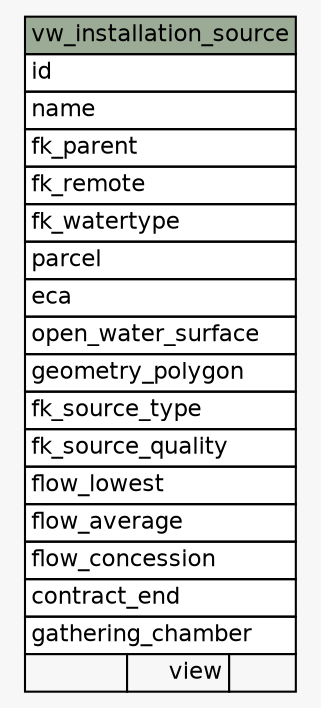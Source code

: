 // dot 2.38.0 on Linux 4.8.0-42-generic
// SchemaSpy rev 590
digraph "vw_installation_source" {
  graph [
    rankdir="RL"
    bgcolor="#f7f7f7"
    nodesep="0.18"
    ranksep="0.46"
    fontname="Helvetica"
    fontsize="11"
  ];
  node [
    fontname="Helvetica"
    fontsize="11"
    shape="plaintext"
  ];
  edge [
    arrowsize="0.8"
  ];
  "vw_installation_source" [
    label=<
    <TABLE BORDER="0" CELLBORDER="1" CELLSPACING="0" BGCOLOR="#ffffff">
      <TR><TD COLSPAN="3" BGCOLOR="#9bab96" ALIGN="CENTER">vw_installation_source</TD></TR>
      <TR><TD PORT="id" COLSPAN="3" ALIGN="LEFT">id</TD></TR>
      <TR><TD PORT="name" COLSPAN="3" ALIGN="LEFT">name</TD></TR>
      <TR><TD PORT="fk_parent" COLSPAN="3" ALIGN="LEFT">fk_parent</TD></TR>
      <TR><TD PORT="fk_remote" COLSPAN="3" ALIGN="LEFT">fk_remote</TD></TR>
      <TR><TD PORT="fk_watertype" COLSPAN="3" ALIGN="LEFT">fk_watertype</TD></TR>
      <TR><TD PORT="parcel" COLSPAN="3" ALIGN="LEFT">parcel</TD></TR>
      <TR><TD PORT="eca" COLSPAN="3" ALIGN="LEFT">eca</TD></TR>
      <TR><TD PORT="open_water_surface" COLSPAN="3" ALIGN="LEFT">open_water_surface</TD></TR>
      <TR><TD PORT="geometry_polygon" COLSPAN="3" ALIGN="LEFT">geometry_polygon</TD></TR>
      <TR><TD PORT="fk_source_type" COLSPAN="3" ALIGN="LEFT">fk_source_type</TD></TR>
      <TR><TD PORT="fk_source_quality" COLSPAN="3" ALIGN="LEFT">fk_source_quality</TD></TR>
      <TR><TD PORT="flow_lowest" COLSPAN="3" ALIGN="LEFT">flow_lowest</TD></TR>
      <TR><TD PORT="flow_average" COLSPAN="3" ALIGN="LEFT">flow_average</TD></TR>
      <TR><TD PORT="flow_concession" COLSPAN="3" ALIGN="LEFT">flow_concession</TD></TR>
      <TR><TD PORT="contract_end" COLSPAN="3" ALIGN="LEFT">contract_end</TD></TR>
      <TR><TD PORT="gathering_chamber" COLSPAN="3" ALIGN="LEFT">gathering_chamber</TD></TR>
      <TR><TD ALIGN="LEFT" BGCOLOR="#f7f7f7">  </TD><TD ALIGN="RIGHT" BGCOLOR="#f7f7f7">view</TD><TD ALIGN="RIGHT" BGCOLOR="#f7f7f7">  </TD></TR>
    </TABLE>>
    URL="tables/vw_installation_source.html"
    tooltip="vw_installation_source"
  ];
}
